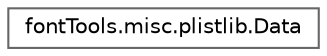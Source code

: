 digraph "Graphical Class Hierarchy"
{
 // LATEX_PDF_SIZE
  bgcolor="transparent";
  edge [fontname=Helvetica,fontsize=10,labelfontname=Helvetica,labelfontsize=10];
  node [fontname=Helvetica,fontsize=10,shape=box,height=0.2,width=0.4];
  rankdir="LR";
  Node0 [id="Node000000",label="fontTools.misc.plistlib.Data",height=0.2,width=0.4,color="grey40", fillcolor="white", style="filled",URL="$d3/def/classfontTools_1_1misc_1_1plistlib_1_1Data.html",tooltip=" "];
}
